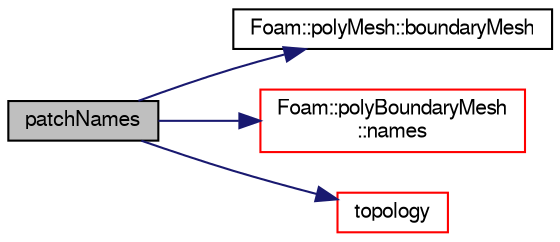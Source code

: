 digraph "patchNames"
{
  bgcolor="transparent";
  edge [fontname="FreeSans",fontsize="10",labelfontname="FreeSans",labelfontsize="10"];
  node [fontname="FreeSans",fontsize="10",shape=record];
  rankdir="LR";
  Node205 [label="patchNames",height=0.2,width=0.4,color="black", fillcolor="grey75", style="filled", fontcolor="black"];
  Node205 -> Node206 [color="midnightblue",fontsize="10",style="solid",fontname="FreeSans"];
  Node206 [label="Foam::polyMesh::boundaryMesh",height=0.2,width=0.4,color="black",URL="$a27410.html#a9f2b68c134340291eda6197f47f25484",tooltip="Return boundary mesh. "];
  Node205 -> Node207 [color="midnightblue",fontsize="10",style="solid",fontname="FreeSans"];
  Node207 [label="Foam::polyBoundaryMesh\l::names",height=0.2,width=0.4,color="red",URL="$a27402.html#ada6aa4fc7adb36994dc5e27d319a3acc",tooltip="Return a list of patch names. "];
  Node205 -> Node209 [color="midnightblue",fontsize="10",style="solid",fontname="FreeSans"];
  Node209 [label="topology",height=0.2,width=0.4,color="red",URL="$a24718.html#af746db8e9129c7b44ee6b5529fa010d8"];
}
